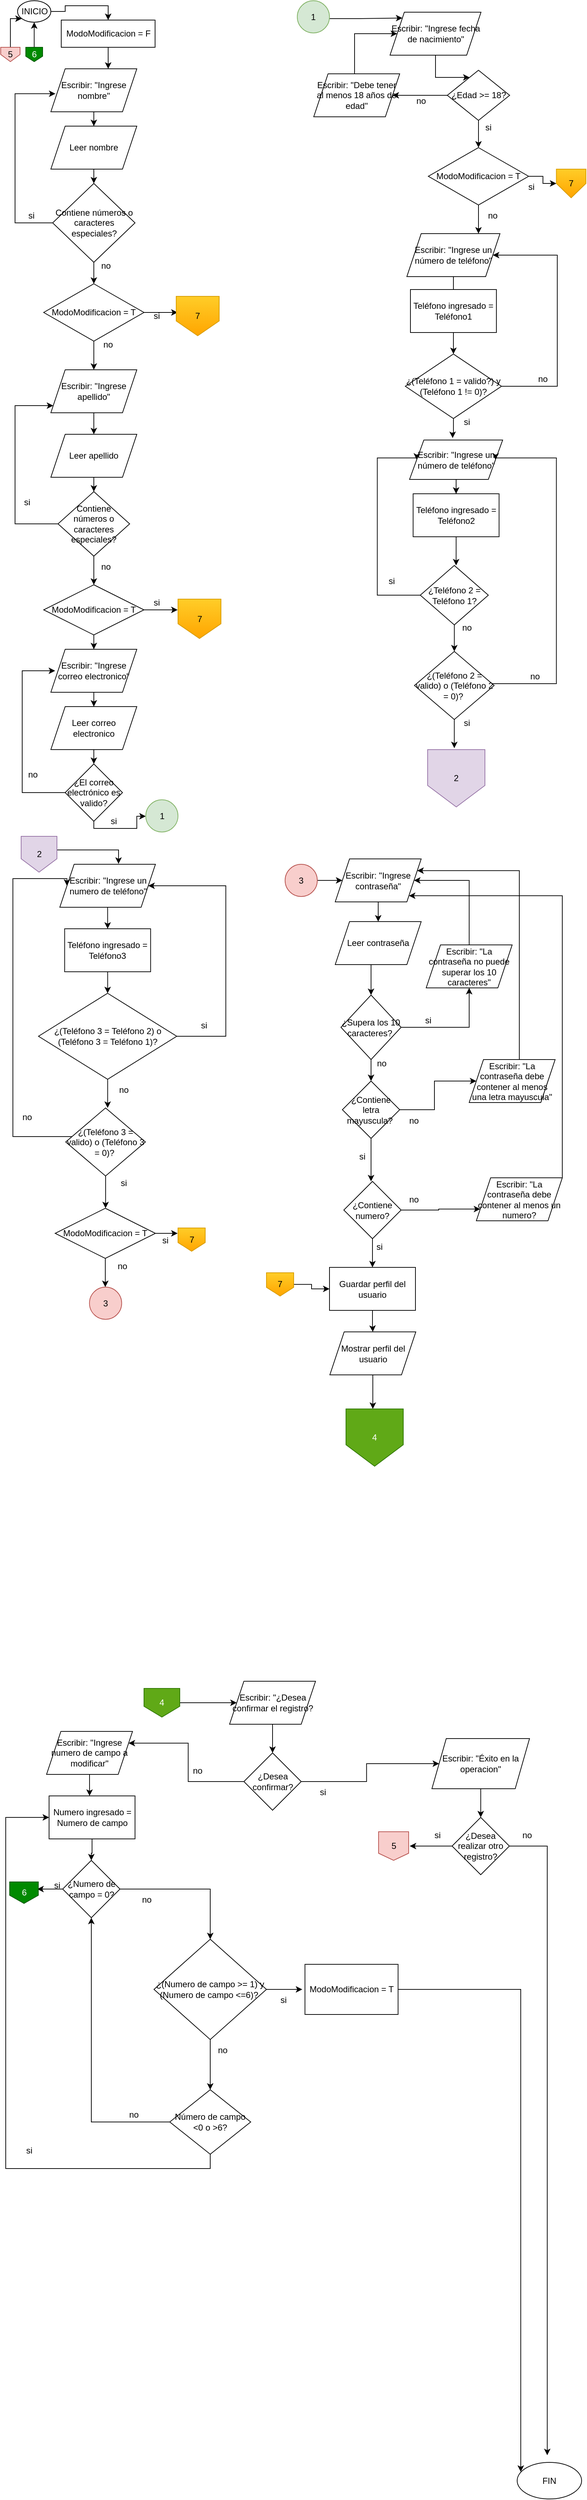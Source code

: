 <mxfile version="18.0.2" type="device"><diagram id="jim8zud4o_54AmRBRmTw" name="registro(ejercicio)"><mxGraphModel dx="2277" dy="2984" grid="1" gridSize="10" guides="1" tooltips="1" connect="1" arrows="1" fold="1" page="1" pageScale="1" pageWidth="827" pageHeight="1169" math="0" shadow="0"><root><mxCell id="0"/><mxCell id="1" parent="0"/><mxCell id="H-ffv8zYAql7GkbYTsyn-1" style="edgeStyle=orthogonalEdgeStyle;rounded=0;orthogonalLoop=1;jettySize=auto;html=1;entryX=0.5;entryY=0;entryDx=0;entryDy=0;" parent="1" source="H-ffv8zYAql7GkbYTsyn-2" target="H-ffv8zYAql7GkbYTsyn-12" edge="1"><mxGeometry relative="1" as="geometry"/></mxCell><mxCell id="H-ffv8zYAql7GkbYTsyn-2" value="INICIO" style="ellipse;whiteSpace=wrap;html=1;" parent="1" vertex="1"><mxGeometry x="-803.5" y="-2335" width="46.5" height="30" as="geometry"/></mxCell><mxCell id="H-ffv8zYAql7GkbYTsyn-3" style="edgeStyle=orthogonalEdgeStyle;rounded=0;orthogonalLoop=1;jettySize=auto;html=1;entryX=0.5;entryY=0;entryDx=0;entryDy=0;" parent="1" source="H-ffv8zYAql7GkbYTsyn-4" target="H-ffv8zYAql7GkbYTsyn-6" edge="1"><mxGeometry relative="1" as="geometry"/></mxCell><mxCell id="H-ffv8zYAql7GkbYTsyn-4" value="Escribir: &quot;Ingrese nombre&quot;" style="shape=parallelogram;perimeter=parallelogramPerimeter;whiteSpace=wrap;html=1;fixedSize=1;" parent="1" vertex="1"><mxGeometry x="-757" y="-2240" width="120" height="60" as="geometry"/></mxCell><mxCell id="H-ffv8zYAql7GkbYTsyn-5" style="edgeStyle=orthogonalEdgeStyle;rounded=0;orthogonalLoop=1;jettySize=auto;html=1;entryX=0.478;entryY=0;entryDx=0;entryDy=0;entryPerimeter=0;" parent="1" source="H-ffv8zYAql7GkbYTsyn-6" edge="1"><mxGeometry relative="1" as="geometry"><mxPoint x="-697.03" y="-2080" as="targetPoint"/></mxGeometry></mxCell><mxCell id="H-ffv8zYAql7GkbYTsyn-6" value="Leer nombre" style="shape=parallelogram;perimeter=parallelogramPerimeter;whiteSpace=wrap;html=1;fixedSize=1;" parent="1" vertex="1"><mxGeometry x="-757" y="-2160" width="120" height="60" as="geometry"/></mxCell><mxCell id="H-ffv8zYAql7GkbYTsyn-7" style="edgeStyle=orthogonalEdgeStyle;rounded=0;orthogonalLoop=1;jettySize=auto;html=1;entryX=0.053;entryY=0.58;entryDx=0;entryDy=0;entryPerimeter=0;" parent="1" target="H-ffv8zYAql7GkbYTsyn-4" edge="1"><mxGeometry relative="1" as="geometry"><Array as="points"><mxPoint x="-807" y="-2025"/><mxPoint x="-807" y="-2205"/></Array><mxPoint x="-752" y="-2025" as="sourcePoint"/></mxGeometry></mxCell><mxCell id="ZjESOhy-47zwZIs5rKkY-5" value="" style="edgeStyle=orthogonalEdgeStyle;rounded=0;orthogonalLoop=1;jettySize=auto;html=1;" parent="1" source="H-ffv8zYAql7GkbYTsyn-10" target="H-ffv8zYAql7GkbYTsyn-2" edge="1"><mxGeometry relative="1" as="geometry"/></mxCell><mxCell id="H-ffv8zYAql7GkbYTsyn-10" value="6" style="shape=offPageConnector;whiteSpace=wrap;html=1;fillColor=#008a00;fontColor=#ffffff;strokeColor=#005700;" parent="1" vertex="1"><mxGeometry x="-792" y="-2270" width="23.5" height="20" as="geometry"/></mxCell><mxCell id="H-ffv8zYAql7GkbYTsyn-11" style="edgeStyle=orthogonalEdgeStyle;rounded=0;orthogonalLoop=1;jettySize=auto;html=1;entryX=0.667;entryY=0;entryDx=0;entryDy=0;entryPerimeter=0;" parent="1" source="H-ffv8zYAql7GkbYTsyn-12" target="H-ffv8zYAql7GkbYTsyn-4" edge="1"><mxGeometry relative="1" as="geometry"/></mxCell><mxCell id="H-ffv8zYAql7GkbYTsyn-12" value="ModoModificacion = F" style="rounded=0;whiteSpace=wrap;html=1;" parent="1" vertex="1"><mxGeometry x="-742.5" y="-2308" width="131" height="38" as="geometry"/></mxCell><mxCell id="ZjESOhy-47zwZIs5rKkY-2" value="" style="edgeStyle=orthogonalEdgeStyle;rounded=0;orthogonalLoop=1;jettySize=auto;html=1;" parent="1" source="sO_HSlwjkSZsYBNGnfBN-1" target="H-ffv8zYAql7GkbYTsyn-2" edge="1"><mxGeometry relative="1" as="geometry"><Array as="points"><mxPoint x="-813" y="-2310"/></Array></mxGeometry></mxCell><mxCell id="sO_HSlwjkSZsYBNGnfBN-1" value="5" style="shape=offPageConnector;whiteSpace=wrap;html=1;fillColor=#f8cecc;strokeColor=#b85450;size=0.5;" parent="1" vertex="1"><mxGeometry x="-827" y="-2270" width="27" height="20" as="geometry"/></mxCell><mxCell id="F_jlN7IplwouVW_tk0k_-2" style="edgeStyle=orthogonalEdgeStyle;rounded=0;orthogonalLoop=1;jettySize=auto;html=1;" parent="1" source="jtsrdQwl0RMZT7m6Xnvy-1" edge="1"><mxGeometry relative="1" as="geometry"><mxPoint x="-697.0" y="-1940" as="targetPoint"/></mxGeometry></mxCell><mxCell id="jtsrdQwl0RMZT7m6Xnvy-1" value="Contiene números o caracteres especiales?" style="rhombus;whiteSpace=wrap;html=1;" parent="1" vertex="1"><mxGeometry x="-754.5" y="-2080" width="115" height="110" as="geometry"/></mxCell><mxCell id="F_jlN7IplwouVW_tk0k_-1" value="si" style="text;html=1;strokeColor=none;fillColor=none;align=center;verticalAlign=middle;whiteSpace=wrap;rounded=0;" parent="1" vertex="1"><mxGeometry x="-814.5" y="-2050" width="60" height="30" as="geometry"/></mxCell><mxCell id="F_jlN7IplwouVW_tk0k_-3" value="no" style="text;html=1;strokeColor=none;fillColor=none;align=center;verticalAlign=middle;whiteSpace=wrap;rounded=0;" parent="1" vertex="1"><mxGeometry x="-710" y="-1980" width="60" height="30" as="geometry"/></mxCell><mxCell id="1K05fQer_Ga99QydkH-2-1" style="edgeStyle=orthogonalEdgeStyle;rounded=0;orthogonalLoop=1;jettySize=auto;html=1;" parent="1" source="-dV64pZOSx_yIVxVuUs4-1" edge="1"><mxGeometry relative="1" as="geometry"><mxPoint x="-697.0" y="-1820" as="targetPoint"/></mxGeometry></mxCell><mxCell id="_sPdT30qYoyRnC3e1C0h-11" style="edgeStyle=orthogonalEdgeStyle;rounded=0;orthogonalLoop=1;jettySize=auto;html=1;" parent="1" source="-dV64pZOSx_yIVxVuUs4-1" edge="1"><mxGeometry relative="1" as="geometry"><mxPoint x="-580" y="-1900" as="targetPoint"/></mxGeometry></mxCell><mxCell id="-dV64pZOSx_yIVxVuUs4-1" value="ModoModificacion = T" style="rhombus;whiteSpace=wrap;html=1;" parent="1" vertex="1"><mxGeometry x="-767" y="-1940" width="140" height="80" as="geometry"/></mxCell><mxCell id="_sPdT30qYoyRnC3e1C0h-2" style="edgeStyle=orthogonalEdgeStyle;rounded=0;orthogonalLoop=1;jettySize=auto;html=1;entryX=0.5;entryY=0;entryDx=0;entryDy=0;" parent="1" source="_sPdT30qYoyRnC3e1C0h-3" target="_sPdT30qYoyRnC3e1C0h-7" edge="1"><mxGeometry relative="1" as="geometry"/></mxCell><mxCell id="_sPdT30qYoyRnC3e1C0h-3" value="Escribir: &quot;Ingrese apellido&quot;" style="shape=parallelogram;perimeter=parallelogramPerimeter;whiteSpace=wrap;html=1;fixedSize=1;" parent="1" vertex="1"><mxGeometry x="-757" y="-1820" width="120" height="60" as="geometry"/></mxCell><mxCell id="_sPdT30qYoyRnC3e1C0h-4" style="edgeStyle=orthogonalEdgeStyle;rounded=0;orthogonalLoop=1;jettySize=auto;html=1;" parent="1" source="_sPdT30qYoyRnC3e1C0h-5" target="_sPdT30qYoyRnC3e1C0h-3" edge="1"><mxGeometry relative="1" as="geometry"><mxPoint x="-767" y="-1769.96" as="targetPoint"/><Array as="points"><mxPoint x="-807" y="-1604.96"/><mxPoint x="-807" y="-1769.96"/></Array></mxGeometry></mxCell><mxCell id="ggbMKYOlZSoaF1JlBoVf-3" style="edgeStyle=orthogonalEdgeStyle;rounded=0;orthogonalLoop=1;jettySize=auto;html=1;" parent="1" source="_sPdT30qYoyRnC3e1C0h-5" edge="1"><mxGeometry relative="1" as="geometry"><mxPoint x="-697.0" y="-1520" as="targetPoint"/></mxGeometry></mxCell><mxCell id="_sPdT30qYoyRnC3e1C0h-5" value="Contiene números o caracteres especiales?" style="rhombus;whiteSpace=wrap;html=1;" parent="1" vertex="1"><mxGeometry x="-747" y="-1649.96" width="100" height="90" as="geometry"/></mxCell><mxCell id="_sPdT30qYoyRnC3e1C0h-6" style="edgeStyle=orthogonalEdgeStyle;rounded=0;orthogonalLoop=1;jettySize=auto;html=1;entryX=0.5;entryY=0;entryDx=0;entryDy=0;" parent="1" source="_sPdT30qYoyRnC3e1C0h-7" target="_sPdT30qYoyRnC3e1C0h-5" edge="1"><mxGeometry relative="1" as="geometry"/></mxCell><mxCell id="_sPdT30qYoyRnC3e1C0h-7" value="Leer apellido" style="shape=parallelogram;perimeter=parallelogramPerimeter;whiteSpace=wrap;html=1;fixedSize=1;" parent="1" vertex="1"><mxGeometry x="-757" y="-1729.96" width="120" height="60" as="geometry"/></mxCell><mxCell id="_sPdT30qYoyRnC3e1C0h-9" value="no" style="text;html=1;strokeColor=none;fillColor=none;align=center;verticalAlign=middle;whiteSpace=wrap;rounded=0;" parent="1" vertex="1"><mxGeometry x="-707" y="-1870" width="60" height="30" as="geometry"/></mxCell><mxCell id="_sPdT30qYoyRnC3e1C0h-12" value="si" style="text;html=1;strokeColor=none;fillColor=none;align=center;verticalAlign=middle;whiteSpace=wrap;rounded=0;" parent="1" vertex="1"><mxGeometry x="-639.5" y="-1910" width="60" height="30" as="geometry"/></mxCell><mxCell id="_sPdT30qYoyRnC3e1C0h-13" value="no" style="text;html=1;strokeColor=none;fillColor=none;align=center;verticalAlign=middle;whiteSpace=wrap;rounded=0;" parent="1" vertex="1"><mxGeometry x="-710" y="-1559.96" width="60" height="30" as="geometry"/></mxCell><mxCell id="ggbMKYOlZSoaF1JlBoVf-2" value="si" style="text;html=1;strokeColor=none;fillColor=none;align=center;verticalAlign=middle;whiteSpace=wrap;rounded=0;" parent="1" vertex="1"><mxGeometry x="-820" y="-1649.96" width="60" height="30" as="geometry"/></mxCell><mxCell id="tkBiXPDtRXtV6sNzpGot-1" style="edgeStyle=orthogonalEdgeStyle;rounded=0;orthogonalLoop=1;jettySize=auto;html=1;entryX=0.5;entryY=0;entryDx=0;entryDy=0;" parent="1" source="tkBiXPDtRXtV6sNzpGot-2" target="tkBiXPDtRXtV6sNzpGot-4" edge="1"><mxGeometry relative="1" as="geometry"/></mxCell><mxCell id="tkBiXPDtRXtV6sNzpGot-2" value="Escribir: &quot;Ingrese correo electronico&quot;" style="shape=parallelogram;perimeter=parallelogramPerimeter;whiteSpace=wrap;html=1;fixedSize=1;" parent="1" vertex="1"><mxGeometry x="-757" y="-1430" width="120" height="60" as="geometry"/></mxCell><mxCell id="tkBiXPDtRXtV6sNzpGot-3" style="edgeStyle=orthogonalEdgeStyle;rounded=0;orthogonalLoop=1;jettySize=auto;html=1;" parent="1" source="tkBiXPDtRXtV6sNzpGot-4" edge="1"><mxGeometry relative="1" as="geometry"><mxPoint x="-697" y="-1270" as="targetPoint"/></mxGeometry></mxCell><mxCell id="tkBiXPDtRXtV6sNzpGot-4" value="Leer correo electronico" style="shape=parallelogram;perimeter=parallelogramPerimeter;whiteSpace=wrap;html=1;fixedSize=1;" parent="1" vertex="1"><mxGeometry x="-757" y="-1350" width="120" height="60" as="geometry"/></mxCell><mxCell id="tkBiXPDtRXtV6sNzpGot-5" style="edgeStyle=orthogonalEdgeStyle;rounded=0;orthogonalLoop=1;jettySize=auto;html=1;" parent="1" source="tkBiXPDtRXtV6sNzpGot-6" edge="1"><mxGeometry relative="1" as="geometry"><mxPoint x="-751" y="-1400" as="targetPoint"/><Array as="points"><mxPoint x="-797" y="-1230"/><mxPoint x="-797" y="-1400"/><mxPoint x="-751" y="-1400"/></Array></mxGeometry></mxCell><mxCell id="tkBiXPDtRXtV6sNzpGot-14" style="edgeStyle=orthogonalEdgeStyle;rounded=0;orthogonalLoop=1;jettySize=auto;html=1;" parent="1" source="tkBiXPDtRXtV6sNzpGot-6" target="tkBiXPDtRXtV6sNzpGot-13" edge="1"><mxGeometry relative="1" as="geometry"><Array as="points"><mxPoint x="-697" y="-1180"/><mxPoint x="-637" y="-1180"/><mxPoint x="-637" y="-1197"/></Array></mxGeometry></mxCell><mxCell id="tkBiXPDtRXtV6sNzpGot-6" value="¿El correo electrónico es valido?" style="rhombus;whiteSpace=wrap;html=1;" parent="1" vertex="1"><mxGeometry x="-737" y="-1270" width="80" height="80" as="geometry"/></mxCell><mxCell id="tkBiXPDtRXtV6sNzpGot-9" style="edgeStyle=orthogonalEdgeStyle;rounded=0;orthogonalLoop=1;jettySize=auto;html=1;entryX=0.5;entryY=0;entryDx=0;entryDy=0;" parent="1" source="tkBiXPDtRXtV6sNzpGot-8" target="tkBiXPDtRXtV6sNzpGot-2" edge="1"><mxGeometry relative="1" as="geometry"/></mxCell><mxCell id="tkBiXPDtRXtV6sNzpGot-10" style="edgeStyle=orthogonalEdgeStyle;rounded=0;orthogonalLoop=1;jettySize=auto;html=1;" parent="1" source="tkBiXPDtRXtV6sNzpGot-8" edge="1"><mxGeometry relative="1" as="geometry"><mxPoint x="-580.0" y="-1485" as="targetPoint"/></mxGeometry></mxCell><mxCell id="tkBiXPDtRXtV6sNzpGot-8" value="ModoModificacion = T" style="rhombus;whiteSpace=wrap;html=1;" parent="1" vertex="1"><mxGeometry x="-767" y="-1520" width="140" height="70" as="geometry"/></mxCell><mxCell id="tkBiXPDtRXtV6sNzpGot-11" value="si" style="text;html=1;strokeColor=none;fillColor=none;align=center;verticalAlign=middle;whiteSpace=wrap;rounded=0;" parent="1" vertex="1"><mxGeometry x="-639.5" y="-1510" width="60" height="30" as="geometry"/></mxCell><mxCell id="tkBiXPDtRXtV6sNzpGot-12" value="no" style="text;html=1;strokeColor=none;fillColor=none;align=center;verticalAlign=middle;whiteSpace=wrap;rounded=0;" parent="1" vertex="1"><mxGeometry x="-812" y="-1270" width="60" height="30" as="geometry"/></mxCell><mxCell id="tkBiXPDtRXtV6sNzpGot-13" value="1" style="ellipse;whiteSpace=wrap;html=1;aspect=fixed;fillColor=#d5e8d4;strokeColor=#82b366;" parent="1" vertex="1"><mxGeometry x="-624.5" y="-1220" width="45" height="45" as="geometry"/></mxCell><mxCell id="tkBiXPDtRXtV6sNzpGot-15" value="si" style="text;html=1;strokeColor=none;fillColor=none;align=center;verticalAlign=middle;whiteSpace=wrap;rounded=0;" parent="1" vertex="1"><mxGeometry x="-699.5" y="-1205" width="60" height="30" as="geometry"/></mxCell><mxCell id="ks9VeMqy9Ij1cdR3BxL3-10" style="edgeStyle=orthogonalEdgeStyle;rounded=0;orthogonalLoop=1;jettySize=auto;html=1;entryX=0;entryY=0;entryDx=0;entryDy=0;exitX=1;exitY=1;exitDx=0;exitDy=0;" parent="1" source="tkBiXPDtRXtV6sNzpGot-16" target="ks9VeMqy9Ij1cdR3BxL3-2" edge="1"><mxGeometry relative="1" as="geometry"><Array as="points"><mxPoint x="-375" y="-2310"/><mxPoint x="-326" y="-2310"/></Array></mxGeometry></mxCell><mxCell id="tkBiXPDtRXtV6sNzpGot-16" value="1" style="ellipse;whiteSpace=wrap;html=1;aspect=fixed;fillColor=#d5e8d4;strokeColor=#82b366;" parent="1" vertex="1"><mxGeometry x="-413" y="-2335" width="45" height="45" as="geometry"/></mxCell><mxCell id="ks9VeMqy9Ij1cdR3BxL3-1" style="edgeStyle=orthogonalEdgeStyle;rounded=0;orthogonalLoop=1;jettySize=auto;html=1;" parent="1" source="ks9VeMqy9Ij1cdR3BxL3-2" target="ks9VeMqy9Ij1cdR3BxL3-5" edge="1"><mxGeometry relative="1" as="geometry"><Array as="points"><mxPoint x="-220" y="-2228"/></Array></mxGeometry></mxCell><mxCell id="ks9VeMqy9Ij1cdR3BxL3-2" value="Escribir: &quot;Ingrese fecha de nacimiento&quot;" style="shape=parallelogram;perimeter=parallelogramPerimeter;whiteSpace=wrap;html=1;fixedSize=1;" parent="1" vertex="1"><mxGeometry x="-283.5" y="-2319" width="127" height="60" as="geometry"/></mxCell><mxCell id="ks9VeMqy9Ij1cdR3BxL3-3" style="edgeStyle=orthogonalEdgeStyle;rounded=0;orthogonalLoop=1;jettySize=auto;html=1;" parent="1" source="ks9VeMqy9Ij1cdR3BxL3-5" target="ks9VeMqy9Ij1cdR3BxL3-7" edge="1"><mxGeometry relative="1" as="geometry"/></mxCell><mxCell id="ks9VeMqy9Ij1cdR3BxL3-12" style="edgeStyle=orthogonalEdgeStyle;rounded=0;orthogonalLoop=1;jettySize=auto;html=1;entryX=0.5;entryY=0;entryDx=0;entryDy=0;" parent="1" source="ks9VeMqy9Ij1cdR3BxL3-5" target="ks9VeMqy9Ij1cdR3BxL3-11" edge="1"><mxGeometry relative="1" as="geometry"/></mxCell><mxCell id="ks9VeMqy9Ij1cdR3BxL3-5" value="¿Edad &amp;gt;= 18?" style="rhombus;whiteSpace=wrap;html=1;" parent="1" vertex="1"><mxGeometry x="-203.5" y="-2238" width="87" height="70" as="geometry"/></mxCell><mxCell id="ks9VeMqy9Ij1cdR3BxL3-6" style="edgeStyle=orthogonalEdgeStyle;rounded=0;orthogonalLoop=1;jettySize=auto;html=1;entryX=0;entryY=0.5;entryDx=0;entryDy=0;" parent="1" source="ks9VeMqy9Ij1cdR3BxL3-7" target="ks9VeMqy9Ij1cdR3BxL3-2" edge="1"><mxGeometry relative="1" as="geometry"><Array as="points"><mxPoint x="-333" y="-2238"/><mxPoint x="-333" y="-2278"/></Array></mxGeometry></mxCell><mxCell id="ks9VeMqy9Ij1cdR3BxL3-7" value="Escribir: &quot;Debe tener al menos 18 años de edad&quot;" style="shape=parallelogram;perimeter=parallelogramPerimeter;whiteSpace=wrap;html=1;fixedSize=1;" parent="1" vertex="1"><mxGeometry x="-390" y="-2233" width="120" height="60" as="geometry"/></mxCell><mxCell id="ks9VeMqy9Ij1cdR3BxL3-8" value="no" style="text;html=1;strokeColor=none;fillColor=none;align=center;verticalAlign=middle;whiteSpace=wrap;rounded=0;" parent="1" vertex="1"><mxGeometry x="-270" y="-2210" width="60" height="30" as="geometry"/></mxCell><mxCell id="ks9VeMqy9Ij1cdR3BxL3-9" value="si" style="text;html=1;strokeColor=none;fillColor=none;align=center;verticalAlign=middle;whiteSpace=wrap;rounded=0;" parent="1" vertex="1"><mxGeometry x="-176.5" y="-2173" width="60" height="30" as="geometry"/></mxCell><mxCell id="ks9VeMqy9Ij1cdR3BxL3-16" style="edgeStyle=orthogonalEdgeStyle;rounded=0;orthogonalLoop=1;jettySize=auto;html=1;" parent="1" source="ks9VeMqy9Ij1cdR3BxL3-11" edge="1"><mxGeometry relative="1" as="geometry"><mxPoint x="-160" y="-2010" as="targetPoint"/></mxGeometry></mxCell><mxCell id="kFphLc3aDq9ZzzbOywey-12" value="" style="edgeStyle=orthogonalEdgeStyle;rounded=0;orthogonalLoop=1;jettySize=auto;html=1;" parent="1" source="ks9VeMqy9Ij1cdR3BxL3-11" target="kFphLc3aDq9ZzzbOywey-11" edge="1"><mxGeometry relative="1" as="geometry"/></mxCell><mxCell id="ks9VeMqy9Ij1cdR3BxL3-11" value="ModoModificacion = T" style="rhombus;whiteSpace=wrap;html=1;" parent="1" vertex="1"><mxGeometry x="-230" y="-2130" width="140" height="80" as="geometry"/></mxCell><mxCell id="ks9VeMqy9Ij1cdR3BxL3-14" value="si" style="text;html=1;strokeColor=none;fillColor=none;align=center;verticalAlign=middle;whiteSpace=wrap;rounded=0;" parent="1" vertex="1"><mxGeometry x="-116.5" y="-2090" width="60" height="30" as="geometry"/></mxCell><mxCell id="ks9VeMqy9Ij1cdR3BxL3-15" value="no" style="text;html=1;strokeColor=none;fillColor=none;align=center;verticalAlign=middle;whiteSpace=wrap;rounded=0;" parent="1" vertex="1"><mxGeometry x="-170" y="-2050" width="60" height="30" as="geometry"/></mxCell><mxCell id="RTWsIMzZfENeRgWiD0Hl-1" style="edgeStyle=orthogonalEdgeStyle;rounded=0;orthogonalLoop=1;jettySize=auto;html=1;" parent="1" source="RTWsIMzZfENeRgWiD0Hl-2" edge="1"><mxGeometry relative="1" as="geometry"><mxPoint x="-195" y="-1932" as="targetPoint"/></mxGeometry></mxCell><mxCell id="RTWsIMzZfENeRgWiD0Hl-2" value="Escribir: &quot;Ingrese un número de teléfono&quot;" style="shape=parallelogram;perimeter=parallelogramPerimeter;whiteSpace=wrap;html=1;fixedSize=1;" parent="1" vertex="1"><mxGeometry x="-260" y="-2010" width="130" height="60" as="geometry"/></mxCell><mxCell id="RTWsIMzZfENeRgWiD0Hl-3" style="edgeStyle=orthogonalEdgeStyle;rounded=0;orthogonalLoop=1;jettySize=auto;html=1;" parent="1" source="RTWsIMzZfENeRgWiD0Hl-4" target="RTWsIMzZfENeRgWiD0Hl-7" edge="1"><mxGeometry relative="1" as="geometry"/></mxCell><mxCell id="RTWsIMzZfENeRgWiD0Hl-4" value="Teléfono ingresado = Teléfono1" style="rounded=0;whiteSpace=wrap;html=1;" parent="1" vertex="1"><mxGeometry x="-255" y="-1932" width="120" height="60" as="geometry"/></mxCell><mxCell id="RTWsIMzZfENeRgWiD0Hl-5" style="edgeStyle=orthogonalEdgeStyle;rounded=0;orthogonalLoop=1;jettySize=auto;html=1;entryX=0.463;entryY=-0.049;entryDx=0;entryDy=0;entryPerimeter=0;" parent="1" source="RTWsIMzZfENeRgWiD0Hl-7" target="RTWsIMzZfENeRgWiD0Hl-9" edge="1"><mxGeometry relative="1" as="geometry"/></mxCell><mxCell id="RTWsIMzZfENeRgWiD0Hl-6" style="edgeStyle=orthogonalEdgeStyle;rounded=0;orthogonalLoop=1;jettySize=auto;html=1;entryX=1;entryY=0.5;entryDx=0;entryDy=0;" parent="1" source="RTWsIMzZfENeRgWiD0Hl-7" target="RTWsIMzZfENeRgWiD0Hl-2" edge="1"><mxGeometry relative="1" as="geometry"><Array as="points"><mxPoint x="-50" y="-1797"/><mxPoint x="-50" y="-1980"/></Array></mxGeometry></mxCell><mxCell id="RTWsIMzZfENeRgWiD0Hl-7" value="¿(Teléfono 1 = valido?) y (Teléfono 1 != 0)?" style="rhombus;whiteSpace=wrap;html=1;" parent="1" vertex="1"><mxGeometry x="-262.12" y="-1842" width="134.25" height="90" as="geometry"/></mxCell><mxCell id="RTWsIMzZfENeRgWiD0Hl-8" style="edgeStyle=orthogonalEdgeStyle;rounded=0;orthogonalLoop=1;jettySize=auto;html=1;entryX=0.5;entryY=0;entryDx=0;entryDy=0;" parent="1" source="RTWsIMzZfENeRgWiD0Hl-9" target="RTWsIMzZfENeRgWiD0Hl-11" edge="1"><mxGeometry relative="1" as="geometry"/></mxCell><mxCell id="RTWsIMzZfENeRgWiD0Hl-9" value="Escribir: &quot;Ingrese un número de teléfono&quot;" style="shape=parallelogram;perimeter=parallelogramPerimeter;whiteSpace=wrap;html=1;fixedSize=1;" parent="1" vertex="1"><mxGeometry x="-256.25" y="-1722" width="130" height="55" as="geometry"/></mxCell><mxCell id="RTWsIMzZfENeRgWiD0Hl-10" style="edgeStyle=orthogonalEdgeStyle;rounded=0;orthogonalLoop=1;jettySize=auto;html=1;" parent="1" source="RTWsIMzZfENeRgWiD0Hl-11" edge="1"><mxGeometry relative="1" as="geometry"><mxPoint x="-191.25" y="-1547" as="targetPoint"/></mxGeometry></mxCell><mxCell id="RTWsIMzZfENeRgWiD0Hl-11" value="Teléfono ingresado = Teléfono2" style="rounded=0;whiteSpace=wrap;html=1;" parent="1" vertex="1"><mxGeometry x="-251.25" y="-1647" width="120" height="60" as="geometry"/></mxCell><mxCell id="RTWsIMzZfENeRgWiD0Hl-12" style="edgeStyle=orthogonalEdgeStyle;rounded=0;orthogonalLoop=1;jettySize=auto;html=1;entryX=0;entryY=0.5;entryDx=0;entryDy=0;" parent="1" source="RTWsIMzZfENeRgWiD0Hl-14" target="RTWsIMzZfENeRgWiD0Hl-9" edge="1"><mxGeometry relative="1" as="geometry"><Array as="points"><mxPoint x="-301.25" y="-1505"/><mxPoint x="-301.25" y="-1697"/></Array></mxGeometry></mxCell><mxCell id="RTWsIMzZfENeRgWiD0Hl-13" style="edgeStyle=orthogonalEdgeStyle;rounded=0;orthogonalLoop=1;jettySize=auto;html=1;" parent="1" source="RTWsIMzZfENeRgWiD0Hl-14" edge="1"><mxGeometry relative="1" as="geometry"><mxPoint x="-193.75" y="-1427" as="targetPoint"/></mxGeometry></mxCell><mxCell id="RTWsIMzZfENeRgWiD0Hl-14" value="¿Teléfono 2 = Teléfono 1?" style="rhombus;whiteSpace=wrap;html=1;" parent="1" vertex="1"><mxGeometry x="-241.25" y="-1547" width="95" height="83" as="geometry"/></mxCell><mxCell id="RTWsIMzZfENeRgWiD0Hl-15" style="edgeStyle=orthogonalEdgeStyle;rounded=0;orthogonalLoop=1;jettySize=auto;html=1;entryX=1;entryY=0.5;entryDx=0;entryDy=0;" parent="1" source="RTWsIMzZfENeRgWiD0Hl-17" target="RTWsIMzZfENeRgWiD0Hl-9" edge="1"><mxGeometry relative="1" as="geometry"><Array as="points"><mxPoint x="-51.25" y="-1382"/><mxPoint x="-51.25" y="-1697"/></Array></mxGeometry></mxCell><mxCell id="RTWsIMzZfENeRgWiD0Hl-16" style="edgeStyle=orthogonalEdgeStyle;rounded=0;orthogonalLoop=1;jettySize=auto;html=1;" parent="1" source="RTWsIMzZfENeRgWiD0Hl-17" edge="1"><mxGeometry relative="1" as="geometry"><mxPoint x="-193.75" y="-1292" as="targetPoint"/></mxGeometry></mxCell><mxCell id="RTWsIMzZfENeRgWiD0Hl-17" value="¿(Teléfono 2 = valido) o (Teléfono 2 = 0)?&amp;nbsp;" style="rhombus;whiteSpace=wrap;html=1;" parent="1" vertex="1"><mxGeometry x="-249.37" y="-1427" width="111.25" height="95" as="geometry"/></mxCell><mxCell id="RTWsIMzZfENeRgWiD0Hl-18" value="no" style="text;html=1;strokeColor=none;fillColor=none;align=center;verticalAlign=middle;whiteSpace=wrap;rounded=0;" parent="1" vertex="1"><mxGeometry x="-111.25" y="-1407" width="60" height="30" as="geometry"/></mxCell><mxCell id="RTWsIMzZfENeRgWiD0Hl-19" value="no" style="text;html=1;strokeColor=none;fillColor=none;align=center;verticalAlign=middle;whiteSpace=wrap;rounded=0;" parent="1" vertex="1"><mxGeometry x="-206.25" y="-1475" width="60" height="30" as="geometry"/></mxCell><mxCell id="RTWsIMzZfENeRgWiD0Hl-20" style="edgeStyle=orthogonalEdgeStyle;rounded=0;orthogonalLoop=1;jettySize=auto;html=1;" parent="1" source="RTWsIMzZfENeRgWiD0Hl-21" edge="1"><mxGeometry relative="1" as="geometry"><mxPoint x="-677.75" y="-1040" as="targetPoint"/></mxGeometry></mxCell><mxCell id="RTWsIMzZfENeRgWiD0Hl-21" value="Escribir: &quot;Ingrese un numero de teléfono&quot;" style="shape=parallelogram;perimeter=parallelogramPerimeter;whiteSpace=wrap;html=1;fixedSize=1;" parent="1" vertex="1"><mxGeometry x="-744.5" y="-1130" width="133.5" height="60" as="geometry"/></mxCell><mxCell id="RTWsIMzZfENeRgWiD0Hl-22" style="edgeStyle=orthogonalEdgeStyle;rounded=0;orthogonalLoop=1;jettySize=auto;html=1;" parent="1" source="RTWsIMzZfENeRgWiD0Hl-23" edge="1"><mxGeometry relative="1" as="geometry"><mxPoint x="-677.75" y="-950" as="targetPoint"/></mxGeometry></mxCell><mxCell id="RTWsIMzZfENeRgWiD0Hl-23" value="Teléfono ingresado = Teléfono3" style="rounded=0;whiteSpace=wrap;html=1;" parent="1" vertex="1"><mxGeometry x="-737.75" y="-1040" width="120" height="60" as="geometry"/></mxCell><mxCell id="RTWsIMzZfENeRgWiD0Hl-24" style="edgeStyle=orthogonalEdgeStyle;rounded=0;orthogonalLoop=1;jettySize=auto;html=1;" parent="1" source="RTWsIMzZfENeRgWiD0Hl-26" target="RTWsIMzZfENeRgWiD0Hl-21" edge="1"><mxGeometry relative="1" as="geometry"><Array as="points"><mxPoint x="-512.75" y="-890"/><mxPoint x="-512.75" y="-1100"/></Array></mxGeometry></mxCell><mxCell id="RTWsIMzZfENeRgWiD0Hl-25" style="edgeStyle=orthogonalEdgeStyle;rounded=0;orthogonalLoop=1;jettySize=auto;html=1;" parent="1" source="RTWsIMzZfENeRgWiD0Hl-26" edge="1"><mxGeometry relative="1" as="geometry"><mxPoint x="-677.75" y="-790" as="targetPoint"/></mxGeometry></mxCell><mxCell id="RTWsIMzZfENeRgWiD0Hl-26" value="¿(Teléfono 3 = Teléfono 2) o (Teléfono 3 = Teléfono 1)?" style="rhombus;whiteSpace=wrap;html=1;" parent="1" vertex="1"><mxGeometry x="-774.25" y="-950" width="193" height="120" as="geometry"/></mxCell><mxCell id="RTWsIMzZfENeRgWiD0Hl-27" value="si" style="text;html=1;strokeColor=none;fillColor=none;align=center;verticalAlign=middle;whiteSpace=wrap;rounded=0;" parent="1" vertex="1"><mxGeometry x="-572.75" y="-920" width="60" height="30" as="geometry"/></mxCell><mxCell id="RTWsIMzZfENeRgWiD0Hl-28" value="no" style="text;html=1;strokeColor=none;fillColor=none;align=center;verticalAlign=middle;whiteSpace=wrap;rounded=0;" parent="1" vertex="1"><mxGeometry x="-685" y="-830" width="60" height="30" as="geometry"/></mxCell><mxCell id="RTWsIMzZfENeRgWiD0Hl-29" value="no" style="text;html=1;strokeColor=none;fillColor=none;align=center;verticalAlign=middle;whiteSpace=wrap;rounded=0;" parent="1" vertex="1"><mxGeometry x="-100" y="-1822" width="60" height="30" as="geometry"/></mxCell><mxCell id="RTWsIMzZfENeRgWiD0Hl-30" value="si" style="text;html=1;strokeColor=none;fillColor=none;align=center;verticalAlign=middle;whiteSpace=wrap;rounded=0;" parent="1" vertex="1"><mxGeometry x="-206.25" y="-1762" width="60" height="30" as="geometry"/></mxCell><mxCell id="RTWsIMzZfENeRgWiD0Hl-31" value="si" style="text;html=1;strokeColor=none;fillColor=none;align=center;verticalAlign=middle;whiteSpace=wrap;rounded=0;" parent="1" vertex="1"><mxGeometry x="-206.25" y="-1342" width="60" height="30" as="geometry"/></mxCell><mxCell id="RTWsIMzZfENeRgWiD0Hl-32" style="edgeStyle=orthogonalEdgeStyle;rounded=0;orthogonalLoop=1;jettySize=auto;html=1;entryX=0;entryY=0.5;entryDx=0;entryDy=0;" parent="1" target="RTWsIMzZfENeRgWiD0Hl-21" edge="1"><mxGeometry relative="1" as="geometry"><mxPoint x="-725.87" y="-750.0" as="sourcePoint"/><Array as="points"><mxPoint x="-810" y="-750"/><mxPoint x="-810" y="-1110"/><mxPoint x="-735" y="-1110"/></Array></mxGeometry></mxCell><mxCell id="RTWsIMzZfENeRgWiD0Hl-34" value="no" style="text;html=1;strokeColor=none;fillColor=none;align=center;verticalAlign=middle;whiteSpace=wrap;rounded=0;" parent="1" vertex="1"><mxGeometry x="-820" y="-792.5" width="60" height="30" as="geometry"/></mxCell><mxCell id="RTWsIMzZfENeRgWiD0Hl-36" value="si" style="text;html=1;strokeColor=none;fillColor=none;align=center;verticalAlign=middle;whiteSpace=wrap;rounded=0;" parent="1" vertex="1"><mxGeometry x="-685" y="-700" width="60" height="30" as="geometry"/></mxCell><mxCell id="tpkrYZFvp2V4EoGMX8mQ-1" style="edgeStyle=orthogonalEdgeStyle;rounded=0;orthogonalLoop=1;jettySize=auto;html=1;" parent="1" source="RTWsIMzZfENeRgWiD0Hl-37" edge="1"><mxGeometry relative="1" as="geometry"><mxPoint x="-680.625" y="-650" as="targetPoint"/></mxGeometry></mxCell><mxCell id="RTWsIMzZfENeRgWiD0Hl-37" value="¿(Teléfono 3 = valido) o (Teléfono 3 = 0)?&amp;nbsp;" style="rhombus;whiteSpace=wrap;html=1;" parent="1" vertex="1"><mxGeometry x="-736.25" y="-790" width="111.25" height="95" as="geometry"/></mxCell><mxCell id="RTWsIMzZfENeRgWiD0Hl-38" value="2" style="shape=offPageConnector;whiteSpace=wrap;html=1;fillColor=#e1d5e7;strokeColor=#9673a6;" parent="1" vertex="1"><mxGeometry x="-231" y="-1290" width="80" height="80" as="geometry"/></mxCell><mxCell id="RTWsIMzZfENeRgWiD0Hl-40" style="edgeStyle=orthogonalEdgeStyle;rounded=0;orthogonalLoop=1;jettySize=auto;html=1;entryX=0.614;entryY=-0.01;entryDx=0;entryDy=0;entryPerimeter=0;" parent="1" source="RTWsIMzZfENeRgWiD0Hl-39" target="RTWsIMzZfENeRgWiD0Hl-21" edge="1"><mxGeometry relative="1" as="geometry"><Array as="points"><mxPoint x="-663" y="-1150"/></Array></mxGeometry></mxCell><mxCell id="RTWsIMzZfENeRgWiD0Hl-39" value="2" style="shape=offPageConnector;whiteSpace=wrap;html=1;fillColor=#e1d5e7;strokeColor=#9673a6;" parent="1" vertex="1"><mxGeometry x="-798.5" y="-1169" width="50" height="50" as="geometry"/></mxCell><mxCell id="tpkrYZFvp2V4EoGMX8mQ-4" style="edgeStyle=orthogonalEdgeStyle;rounded=0;orthogonalLoop=1;jettySize=auto;html=1;" parent="1" source="tpkrYZFvp2V4EoGMX8mQ-3" edge="1"><mxGeometry relative="1" as="geometry"><mxPoint x="-580" y="-615" as="targetPoint"/></mxGeometry></mxCell><mxCell id="tpkrYZFvp2V4EoGMX8mQ-6" style="edgeStyle=orthogonalEdgeStyle;rounded=0;orthogonalLoop=1;jettySize=auto;html=1;" parent="1" source="tpkrYZFvp2V4EoGMX8mQ-3" edge="1"><mxGeometry relative="1" as="geometry"><mxPoint x="-681" y="-540" as="targetPoint"/></mxGeometry></mxCell><mxCell id="tpkrYZFvp2V4EoGMX8mQ-3" value="ModoModificacion = T" style="rhombus;whiteSpace=wrap;html=1;" parent="1" vertex="1"><mxGeometry x="-751" y="-650" width="140" height="70" as="geometry"/></mxCell><mxCell id="tpkrYZFvp2V4EoGMX8mQ-5" value="si" style="text;html=1;strokeColor=none;fillColor=none;align=center;verticalAlign=middle;whiteSpace=wrap;rounded=0;" parent="1" vertex="1"><mxGeometry x="-627" y="-620" width="60" height="30" as="geometry"/></mxCell><mxCell id="tpkrYZFvp2V4EoGMX8mQ-7" value="no" style="text;html=1;strokeColor=none;fillColor=none;align=center;verticalAlign=middle;whiteSpace=wrap;rounded=0;" parent="1" vertex="1"><mxGeometry x="-687" y="-584" width="60" height="30" as="geometry"/></mxCell><mxCell id="fjV1XurYsxpyz0K2S2Rl-2" value="" style="edgeStyle=orthogonalEdgeStyle;rounded=0;orthogonalLoop=1;jettySize=auto;html=1;" parent="1" source="a693cWsVN3yeQLP4kFq2-2" target="fjV1XurYsxpyz0K2S2Rl-1" edge="1"><mxGeometry relative="1" as="geometry"/></mxCell><mxCell id="a693cWsVN3yeQLP4kFq2-2" value="Escribir: &quot;Ingrese contraseña&quot;" style="shape=parallelogram;perimeter=parallelogramPerimeter;whiteSpace=wrap;html=1;fixedSize=1;" parent="1" vertex="1"><mxGeometry x="-360" y="-1137.5" width="120" height="60" as="geometry"/></mxCell><mxCell id="a693cWsVN3yeQLP4kFq2-3" style="edgeStyle=orthogonalEdgeStyle;rounded=0;orthogonalLoop=1;jettySize=auto;html=1;" parent="1" edge="1"><mxGeometry relative="1" as="geometry"><mxPoint x="-310" y="-947.5" as="targetPoint"/><mxPoint x="-310" y="-997.5" as="sourcePoint"/></mxGeometry></mxCell><mxCell id="a693cWsVN3yeQLP4kFq2-4" style="edgeStyle=orthogonalEdgeStyle;rounded=0;orthogonalLoop=1;jettySize=auto;html=1;entryX=0.5;entryY=1;entryDx=0;entryDy=0;" parent="1" source="a693cWsVN3yeQLP4kFq2-6" target="a693cWsVN3yeQLP4kFq2-8" edge="1"><mxGeometry relative="1" as="geometry"/></mxCell><mxCell id="a693cWsVN3yeQLP4kFq2-5" style="edgeStyle=orthogonalEdgeStyle;rounded=0;orthogonalLoop=1;jettySize=auto;html=1;" parent="1" source="a693cWsVN3yeQLP4kFq2-6" edge="1"><mxGeometry relative="1" as="geometry"><mxPoint x="-310" y="-827.5" as="targetPoint"/></mxGeometry></mxCell><mxCell id="a693cWsVN3yeQLP4kFq2-6" value="¿Supera los 10 caracteres?&amp;nbsp;" style="rhombus;whiteSpace=wrap;html=1;" parent="1" vertex="1"><mxGeometry x="-352" y="-947.5" width="84" height="90" as="geometry"/></mxCell><mxCell id="a693cWsVN3yeQLP4kFq2-7" style="edgeStyle=orthogonalEdgeStyle;rounded=0;orthogonalLoop=1;jettySize=auto;html=1;entryX=1;entryY=0.5;entryDx=0;entryDy=0;" parent="1" source="a693cWsVN3yeQLP4kFq2-8" target="a693cWsVN3yeQLP4kFq2-2" edge="1"><mxGeometry relative="1" as="geometry"><Array as="points"><mxPoint x="-173" y="-1107.5"/></Array></mxGeometry></mxCell><mxCell id="a693cWsVN3yeQLP4kFq2-8" value="Escribir: &quot;La contraseña no puede superar los 10 caracteres&quot;" style="shape=parallelogram;perimeter=parallelogramPerimeter;whiteSpace=wrap;html=1;fixedSize=1;" parent="1" vertex="1"><mxGeometry x="-233" y="-1017.5" width="120" height="60" as="geometry"/></mxCell><mxCell id="a693cWsVN3yeQLP4kFq2-9" value="si" style="text;html=1;strokeColor=none;fillColor=none;align=center;verticalAlign=middle;whiteSpace=wrap;rounded=0;" parent="1" vertex="1"><mxGeometry x="-260" y="-927.5" width="60" height="30" as="geometry"/></mxCell><mxCell id="a693cWsVN3yeQLP4kFq2-10" value="no" style="text;html=1;strokeColor=none;fillColor=none;align=center;verticalAlign=middle;whiteSpace=wrap;rounded=0;" parent="1" vertex="1"><mxGeometry x="-325" y="-867.5" width="60" height="30" as="geometry"/></mxCell><mxCell id="a693cWsVN3yeQLP4kFq2-11" style="edgeStyle=orthogonalEdgeStyle;rounded=0;orthogonalLoop=1;jettySize=auto;html=1;" parent="1" source="a693cWsVN3yeQLP4kFq2-13" target="a693cWsVN3yeQLP4kFq2-15" edge="1"><mxGeometry relative="1" as="geometry"/></mxCell><mxCell id="a693cWsVN3yeQLP4kFq2-12" style="edgeStyle=orthogonalEdgeStyle;rounded=0;orthogonalLoop=1;jettySize=auto;html=1;" parent="1" source="a693cWsVN3yeQLP4kFq2-13" edge="1"><mxGeometry relative="1" as="geometry"><mxPoint x="-310" y="-687.5" as="targetPoint"/></mxGeometry></mxCell><mxCell id="a693cWsVN3yeQLP4kFq2-13" value="¿Contiene letra mayuscula?&amp;nbsp;" style="rhombus;whiteSpace=wrap;html=1;" parent="1" vertex="1"><mxGeometry x="-350" y="-827.5" width="80" height="80" as="geometry"/></mxCell><mxCell id="a693cWsVN3yeQLP4kFq2-14" style="edgeStyle=orthogonalEdgeStyle;rounded=0;orthogonalLoop=1;jettySize=auto;html=1;entryX=1;entryY=0.25;entryDx=0;entryDy=0;" parent="1" source="a693cWsVN3yeQLP4kFq2-15" target="a693cWsVN3yeQLP4kFq2-2" edge="1"><mxGeometry relative="1" as="geometry"><Array as="points"><mxPoint x="-103" y="-1121.5"/></Array></mxGeometry></mxCell><mxCell id="a693cWsVN3yeQLP4kFq2-15" value="Escribir: &quot;La contraseña debe contener al menos una letra mayuscula&quot;" style="shape=parallelogram;perimeter=parallelogramPerimeter;whiteSpace=wrap;html=1;fixedSize=1;" parent="1" vertex="1"><mxGeometry x="-173" y="-857.5" width="120" height="60" as="geometry"/></mxCell><mxCell id="a693cWsVN3yeQLP4kFq2-16" value="no" style="text;html=1;strokeColor=none;fillColor=none;align=center;verticalAlign=middle;whiteSpace=wrap;rounded=0;" parent="1" vertex="1"><mxGeometry x="-280" y="-787.5" width="60" height="30" as="geometry"/></mxCell><mxCell id="a693cWsVN3yeQLP4kFq2-17" style="edgeStyle=orthogonalEdgeStyle;rounded=0;orthogonalLoop=1;jettySize=auto;html=1;entryX=0;entryY=0.75;entryDx=0;entryDy=0;" parent="1" source="a693cWsVN3yeQLP4kFq2-19" target="a693cWsVN3yeQLP4kFq2-22" edge="1"><mxGeometry relative="1" as="geometry"/></mxCell><mxCell id="a693cWsVN3yeQLP4kFq2-18" value="" style="edgeStyle=orthogonalEdgeStyle;rounded=0;orthogonalLoop=1;jettySize=auto;html=1;" parent="1" source="a693cWsVN3yeQLP4kFq2-19" target="a693cWsVN3yeQLP4kFq2-26" edge="1"><mxGeometry relative="1" as="geometry"/></mxCell><mxCell id="a693cWsVN3yeQLP4kFq2-19" value="¿Contiene numero?" style="rhombus;whiteSpace=wrap;html=1;" parent="1" vertex="1"><mxGeometry x="-348" y="-687.5" width="80" height="80" as="geometry"/></mxCell><mxCell id="a693cWsVN3yeQLP4kFq2-20" value="si" style="text;html=1;strokeColor=none;fillColor=none;align=center;verticalAlign=middle;whiteSpace=wrap;rounded=0;" parent="1" vertex="1"><mxGeometry x="-352" y="-737.5" width="60" height="30" as="geometry"/></mxCell><mxCell id="a693cWsVN3yeQLP4kFq2-21" style="edgeStyle=orthogonalEdgeStyle;rounded=0;orthogonalLoop=1;jettySize=auto;html=1;entryX=1;entryY=1;entryDx=0;entryDy=0;" parent="1" source="a693cWsVN3yeQLP4kFq2-22" target="a693cWsVN3yeQLP4kFq2-2" edge="1"><mxGeometry relative="1" as="geometry"><Array as="points"><mxPoint x="-43" y="-1086.5"/></Array></mxGeometry></mxCell><mxCell id="a693cWsVN3yeQLP4kFq2-22" value="Escribir: &quot;La contraseña debe contener al menos un numero?" style="shape=parallelogram;perimeter=parallelogramPerimeter;whiteSpace=wrap;html=1;fixedSize=1;" parent="1" vertex="1"><mxGeometry x="-163" y="-692.5" width="120" height="60" as="geometry"/></mxCell><mxCell id="a693cWsVN3yeQLP4kFq2-23" value="no" style="text;html=1;strokeColor=none;fillColor=none;align=center;verticalAlign=middle;whiteSpace=wrap;rounded=0;" parent="1" vertex="1"><mxGeometry x="-280" y="-677.5" width="60" height="30" as="geometry"/></mxCell><mxCell id="a693cWsVN3yeQLP4kFq2-24" value="si" style="text;html=1;strokeColor=none;fillColor=none;align=center;verticalAlign=middle;whiteSpace=wrap;rounded=0;" parent="1" vertex="1"><mxGeometry x="-328" y="-611.5" width="60" height="30" as="geometry"/></mxCell><mxCell id="a693cWsVN3yeQLP4kFq2-25" value="" style="edgeStyle=orthogonalEdgeStyle;rounded=0;orthogonalLoop=1;jettySize=auto;html=1;" parent="1" source="a693cWsVN3yeQLP4kFq2-26" target="a693cWsVN3yeQLP4kFq2-27" edge="1"><mxGeometry relative="1" as="geometry"/></mxCell><mxCell id="a693cWsVN3yeQLP4kFq2-26" value="Guardar perfil del usuario" style="rounded=0;whiteSpace=wrap;html=1;" parent="1" vertex="1"><mxGeometry x="-368" y="-567.5" width="120" height="60" as="geometry"/></mxCell><mxCell id="ugmoCt9klwLWhTmxWeHf-1" style="edgeStyle=orthogonalEdgeStyle;rounded=0;orthogonalLoop=1;jettySize=auto;html=1;" parent="1" source="a693cWsVN3yeQLP4kFq2-27" edge="1"><mxGeometry relative="1" as="geometry"><mxPoint x="-307.5" y="-370" as="targetPoint"/></mxGeometry></mxCell><mxCell id="a693cWsVN3yeQLP4kFq2-27" value="Mostrar perfil del usuario" style="shape=parallelogram;perimeter=parallelogramPerimeter;whiteSpace=wrap;html=1;fixedSize=1;" parent="1" vertex="1"><mxGeometry x="-367.5" y="-477.5" width="120" height="60" as="geometry"/></mxCell><mxCell id="fjV1XurYsxpyz0K2S2Rl-1" value="Leer contraseña" style="shape=parallelogram;perimeter=parallelogramPerimeter;whiteSpace=wrap;html=1;fixedSize=1;" parent="1" vertex="1"><mxGeometry x="-360" y="-1050" width="120" height="60" as="geometry"/></mxCell><mxCell id="fjV1XurYsxpyz0K2S2Rl-3" value="3" style="ellipse;whiteSpace=wrap;html=1;aspect=fixed;fillColor=#f8cecc;strokeColor=#b85450;" parent="1" vertex="1"><mxGeometry x="-703.12" y="-540" width="45" height="45" as="geometry"/></mxCell><mxCell id="fjV1XurYsxpyz0K2S2Rl-5" value="" style="edgeStyle=orthogonalEdgeStyle;rounded=0;orthogonalLoop=1;jettySize=auto;html=1;" parent="1" source="fjV1XurYsxpyz0K2S2Rl-4" target="a693cWsVN3yeQLP4kFq2-2" edge="1"><mxGeometry relative="1" as="geometry"/></mxCell><mxCell id="fjV1XurYsxpyz0K2S2Rl-4" value="3" style="ellipse;whiteSpace=wrap;html=1;aspect=fixed;fillColor=#f8cecc;strokeColor=#b85450;" parent="1" vertex="1"><mxGeometry x="-430" y="-1130" width="45" height="45" as="geometry"/></mxCell><mxCell id="ugmoCt9klwLWhTmxWeHf-2" value="4" style="shape=offPageConnector;whiteSpace=wrap;html=1;fillColor=#60a917;strokeColor=#2D7600;fontColor=#ffffff;" parent="1" vertex="1"><mxGeometry x="-345" y="-370" width="80" height="80" as="geometry"/></mxCell><mxCell id="6DEBglJJSMlZ8hU2qMN7-34" value="" style="edgeStyle=orthogonalEdgeStyle;rounded=0;orthogonalLoop=1;jettySize=auto;html=1;" parent="1" source="ugmoCt9klwLWhTmxWeHf-3" target="6DEBglJJSMlZ8hU2qMN7-2" edge="1"><mxGeometry relative="1" as="geometry"/></mxCell><mxCell id="ugmoCt9klwLWhTmxWeHf-3" value="4" style="shape=offPageConnector;whiteSpace=wrap;html=1;fillColor=#60a917;strokeColor=#2D7600;fontColor=#ffffff;" parent="1" vertex="1"><mxGeometry x="-627" y="20" width="50" height="40" as="geometry"/></mxCell><mxCell id="6DEBglJJSMlZ8hU2qMN7-1" style="edgeStyle=orthogonalEdgeStyle;rounded=0;orthogonalLoop=1;jettySize=auto;html=1;entryX=0.5;entryY=0;entryDx=0;entryDy=0;" parent="1" source="6DEBglJJSMlZ8hU2qMN7-2" target="6DEBglJJSMlZ8hU2qMN7-15" edge="1"><mxGeometry relative="1" as="geometry"/></mxCell><mxCell id="6DEBglJJSMlZ8hU2qMN7-2" value="Escribir: &quot;¿Desea confirmar el registro?" style="shape=parallelogram;perimeter=parallelogramPerimeter;whiteSpace=wrap;html=1;fixedSize=1;" parent="1" vertex="1"><mxGeometry x="-507.5" y="10" width="120" height="60" as="geometry"/></mxCell><mxCell id="6DEBglJJSMlZ8hU2qMN7-5" style="edgeStyle=orthogonalEdgeStyle;rounded=0;orthogonalLoop=1;jettySize=auto;html=1;" parent="1" source="6DEBglJJSMlZ8hU2qMN7-6" edge="1"><mxGeometry relative="1" as="geometry"><mxPoint x="-156.875" y="200.0" as="targetPoint"/></mxGeometry></mxCell><mxCell id="6DEBglJJSMlZ8hU2qMN7-6" value="Escribir: &quot;Éxito en la operacion&quot;" style="shape=parallelogram;perimeter=parallelogramPerimeter;whiteSpace=wrap;html=1;fixedSize=1;fontFamily=Helvetica;fontSize=12;fontColor=default;align=center;strokeColor=default;fillColor=default;" parent="1" vertex="1"><mxGeometry x="-225" y="90" width="136.25" height="70" as="geometry"/></mxCell><mxCell id="6DEBglJJSMlZ8hU2qMN7-7" style="edgeStyle=orthogonalEdgeStyle;rounded=0;orthogonalLoop=1;jettySize=auto;html=1;" parent="1" source="6DEBglJJSMlZ8hU2qMN7-9" edge="1"><mxGeometry relative="1" as="geometry"><mxPoint x="-64" y="1090" as="targetPoint"/><Array as="points"><mxPoint x="-64" y="240"/></Array></mxGeometry></mxCell><mxCell id="6DEBglJJSMlZ8hU2qMN7-8" style="edgeStyle=orthogonalEdgeStyle;rounded=0;orthogonalLoop=1;jettySize=auto;html=1;" parent="1" source="6DEBglJJSMlZ8hU2qMN7-9" edge="1"><mxGeometry relative="1" as="geometry"><mxPoint x="-256" y="240.0" as="targetPoint"/></mxGeometry></mxCell><mxCell id="6DEBglJJSMlZ8hU2qMN7-9" value="¿Desea realizar otro registro?" style="rhombus;whiteSpace=wrap;html=1;" parent="1" vertex="1"><mxGeometry x="-196.87" y="200" width="80" height="80" as="geometry"/></mxCell><mxCell id="6DEBglJJSMlZ8hU2qMN7-10" value="si" style="text;html=1;strokeColor=none;fillColor=none;align=center;verticalAlign=middle;whiteSpace=wrap;rounded=0;" parent="1" vertex="1"><mxGeometry x="-247" y="210" width="60" height="30" as="geometry"/></mxCell><mxCell id="6DEBglJJSMlZ8hU2qMN7-11" value="5" style="shape=offPageConnector;whiteSpace=wrap;html=1;fillColor=#f8cecc;strokeColor=#b85450;size=0.25;" parent="1" vertex="1"><mxGeometry x="-299.5" y="220" width="42" height="40" as="geometry"/></mxCell><mxCell id="6DEBglJJSMlZ8hU2qMN7-12" value="no" style="text;html=1;strokeColor=none;fillColor=none;align=center;verticalAlign=middle;whiteSpace=wrap;rounded=0;" parent="1" vertex="1"><mxGeometry x="-122.25" y="210" width="60" height="30" as="geometry"/></mxCell><mxCell id="6DEBglJJSMlZ8hU2qMN7-13" style="edgeStyle=orthogonalEdgeStyle;rounded=0;orthogonalLoop=1;jettySize=auto;html=1;entryX=0;entryY=0.5;entryDx=0;entryDy=0;" parent="1" source="6DEBglJJSMlZ8hU2qMN7-15" target="6DEBglJJSMlZ8hU2qMN7-6" edge="1"><mxGeometry relative="1" as="geometry"/></mxCell><mxCell id="6DEBglJJSMlZ8hU2qMN7-14" style="edgeStyle=orthogonalEdgeStyle;rounded=0;orthogonalLoop=1;jettySize=auto;html=1;entryX=1;entryY=0.25;entryDx=0;entryDy=0;" parent="1" source="6DEBglJJSMlZ8hU2qMN7-15" target="6DEBglJJSMlZ8hU2qMN7-18" edge="1"><mxGeometry relative="1" as="geometry"/></mxCell><mxCell id="6DEBglJJSMlZ8hU2qMN7-15" value="¿Desea confirmar?" style="rhombus;whiteSpace=wrap;html=1;" parent="1" vertex="1"><mxGeometry x="-487.5" y="110" width="80" height="80" as="geometry"/></mxCell><mxCell id="6DEBglJJSMlZ8hU2qMN7-16" value="si" style="text;html=1;strokeColor=none;fillColor=none;align=center;verticalAlign=middle;whiteSpace=wrap;rounded=0;" parent="1" vertex="1"><mxGeometry x="-407.5" y="150" width="60" height="30" as="geometry"/></mxCell><mxCell id="6DEBglJJSMlZ8hU2qMN7-17" style="edgeStyle=orthogonalEdgeStyle;rounded=0;orthogonalLoop=1;jettySize=auto;html=1;entryX=0.471;entryY=0;entryDx=0;entryDy=0;entryPerimeter=0;" parent="1" source="6DEBglJJSMlZ8hU2qMN7-18" target="6DEBglJJSMlZ8hU2qMN7-24" edge="1"><mxGeometry relative="1" as="geometry"/></mxCell><mxCell id="6DEBglJJSMlZ8hU2qMN7-18" value="Escribir: &quot;Ingrese numero de campo a modificar&quot;" style="shape=parallelogram;perimeter=parallelogramPerimeter;whiteSpace=wrap;html=1;fixedSize=1;" parent="1" vertex="1"><mxGeometry x="-763" y="80" width="120" height="60" as="geometry"/></mxCell><mxCell id="6DEBglJJSMlZ8hU2qMN7-19" value="no" style="text;html=1;strokeColor=none;fillColor=none;align=center;verticalAlign=middle;whiteSpace=wrap;rounded=0;" parent="1" vertex="1"><mxGeometry x="-582" y="120" width="60" height="30" as="geometry"/></mxCell><mxCell id="6DEBglJJSMlZ8hU2qMN7-20" style="edgeStyle=orthogonalEdgeStyle;rounded=0;orthogonalLoop=1;jettySize=auto;html=1;" parent="1" source="6DEBglJJSMlZ8hU2qMN7-22" edge="1"><mxGeometry relative="1" as="geometry"><mxPoint x="-776" y="300.0" as="targetPoint"/></mxGeometry></mxCell><mxCell id="6DEBglJJSMlZ8hU2qMN7-21" style="edgeStyle=orthogonalEdgeStyle;rounded=0;orthogonalLoop=1;jettySize=auto;html=1;entryX=0.5;entryY=0;entryDx=0;entryDy=0;" parent="1" source="6DEBglJJSMlZ8hU2qMN7-22" target="6DEBglJJSMlZ8hU2qMN7-30" edge="1"><mxGeometry relative="1" as="geometry"/></mxCell><mxCell id="6DEBglJJSMlZ8hU2qMN7-22" value="¿Numero de campo = 0?" style="rhombus;whiteSpace=wrap;html=1;" parent="1" vertex="1"><mxGeometry x="-740.5" y="260" width="80" height="80" as="geometry"/></mxCell><mxCell id="6DEBglJJSMlZ8hU2qMN7-23" style="edgeStyle=orthogonalEdgeStyle;rounded=0;orthogonalLoop=1;jettySize=auto;html=1;entryX=0.5;entryY=0;entryDx=0;entryDy=0;" parent="1" source="6DEBglJJSMlZ8hU2qMN7-24" target="6DEBglJJSMlZ8hU2qMN7-22" edge="1"><mxGeometry relative="1" as="geometry"/></mxCell><mxCell id="6DEBglJJSMlZ8hU2qMN7-24" value="Numero ingresado = Numero de campo" style="rounded=0;whiteSpace=wrap;html=1;" parent="1" vertex="1"><mxGeometry x="-759.5" y="170" width="120" height="60" as="geometry"/></mxCell><mxCell id="6DEBglJJSMlZ8hU2qMN7-25" value="6" style="shape=offPageConnector;whiteSpace=wrap;html=1;fillColor=#008a00;fontColor=#ffffff;strokeColor=#005700;" parent="1" vertex="1"><mxGeometry x="-814.5" y="290" width="40" height="30" as="geometry"/></mxCell><mxCell id="6DEBglJJSMlZ8hU2qMN7-26" value="si" style="text;html=1;strokeColor=none;fillColor=none;align=center;verticalAlign=middle;whiteSpace=wrap;rounded=0;" parent="1" vertex="1"><mxGeometry x="-778" y="280" width="60" height="30" as="geometry"/></mxCell><mxCell id="6DEBglJJSMlZ8hU2qMN7-27" value="no" style="text;html=1;strokeColor=none;fillColor=none;align=center;verticalAlign=middle;whiteSpace=wrap;rounded=0;" parent="1" vertex="1"><mxGeometry x="-653" y="300" width="60" height="30" as="geometry"/></mxCell><mxCell id="6DEBglJJSMlZ8hU2qMN7-28" style="edgeStyle=orthogonalEdgeStyle;rounded=0;orthogonalLoop=1;jettySize=auto;html=1;" parent="1" source="6DEBglJJSMlZ8hU2qMN7-30" edge="1"><mxGeometry relative="1" as="geometry"><mxPoint x="-406" y="440.0" as="targetPoint"/></mxGeometry></mxCell><mxCell id="6DEBglJJSMlZ8hU2qMN7-29" style="edgeStyle=orthogonalEdgeStyle;rounded=0;orthogonalLoop=1;jettySize=auto;html=1;" parent="1" source="6DEBglJJSMlZ8hU2qMN7-30" edge="1"><mxGeometry relative="1" as="geometry"><mxPoint x="-534.5" y="580.0" as="targetPoint"/></mxGeometry></mxCell><mxCell id="6DEBglJJSMlZ8hU2qMN7-30" value="¿(Numero de campo &amp;gt;= 1) y (Numero de campo &amp;lt;=6)?&amp;nbsp;" style="rhombus;whiteSpace=wrap;html=1;" parent="1" vertex="1"><mxGeometry x="-613" y="370" width="157" height="140" as="geometry"/></mxCell><mxCell id="kFphLc3aDq9ZzzbOywey-7" style="edgeStyle=orthogonalEdgeStyle;rounded=0;orthogonalLoop=1;jettySize=auto;html=1;entryX=0.056;entryY=0.259;entryDx=0;entryDy=0;entryPerimeter=0;" parent="1" source="6DEBglJJSMlZ8hU2qMN7-31" target="6DEBglJJSMlZ8hU2qMN7-33" edge="1"><mxGeometry relative="1" as="geometry"/></mxCell><mxCell id="6DEBglJJSMlZ8hU2qMN7-31" value="ModoModificacion = T" style="rounded=0;whiteSpace=wrap;html=1;" parent="1" vertex="1"><mxGeometry x="-402.25" y="405" width="130" height="70" as="geometry"/></mxCell><mxCell id="6DEBglJJSMlZ8hU2qMN7-32" value="si" style="text;html=1;strokeColor=none;fillColor=none;align=center;verticalAlign=middle;whiteSpace=wrap;rounded=0;" parent="1" vertex="1"><mxGeometry x="-462" y="440" width="60" height="30" as="geometry"/></mxCell><mxCell id="6DEBglJJSMlZ8hU2qMN7-33" value="FIN" style="ellipse;whiteSpace=wrap;html=1;" parent="1" vertex="1"><mxGeometry x="-106" y="1100" width="90" height="51" as="geometry"/></mxCell><mxCell id="Y1uhqETVBr39d1wnkZkG-1" value="si" style="text;html=1;strokeColor=none;fillColor=none;align=center;verticalAlign=middle;whiteSpace=wrap;rounded=0;" parent="1" vertex="1"><mxGeometry x="-311.25" y="-1540" width="60" height="30" as="geometry"/></mxCell><mxCell id="kFphLc3aDq9ZzzbOywey-2" style="edgeStyle=orthogonalEdgeStyle;rounded=0;orthogonalLoop=1;jettySize=auto;html=1;entryX=0;entryY=0.5;entryDx=0;entryDy=0;" parent="1" source="kFphLc3aDq9ZzzbOywey-1" target="6DEBglJJSMlZ8hU2qMN7-24" edge="1"><mxGeometry relative="1" as="geometry"><Array as="points"><mxPoint x="-534" y="690"/><mxPoint x="-820" y="690"/><mxPoint x="-820" y="200"/></Array></mxGeometry></mxCell><mxCell id="kFphLc3aDq9ZzzbOywey-6" style="edgeStyle=orthogonalEdgeStyle;rounded=0;orthogonalLoop=1;jettySize=auto;html=1;entryX=0.5;entryY=1;entryDx=0;entryDy=0;" parent="1" source="kFphLc3aDq9ZzzbOywey-1" target="6DEBglJJSMlZ8hU2qMN7-22" edge="1"><mxGeometry relative="1" as="geometry"/></mxCell><mxCell id="kFphLc3aDq9ZzzbOywey-1" value="Número de campo &amp;lt;0 o &amp;gt;6?" style="rhombus;whiteSpace=wrap;html=1;" parent="1" vertex="1"><mxGeometry x="-591" y="580" width="113" height="90" as="geometry"/></mxCell><mxCell id="kFphLc3aDq9ZzzbOywey-3" value="no" style="text;html=1;strokeColor=none;fillColor=none;align=center;verticalAlign=middle;whiteSpace=wrap;rounded=0;" parent="1" vertex="1"><mxGeometry x="-671.5" y="600" width="60" height="30" as="geometry"/></mxCell><mxCell id="kFphLc3aDq9ZzzbOywey-4" value="si" style="text;html=1;strokeColor=none;fillColor=none;align=center;verticalAlign=middle;whiteSpace=wrap;rounded=0;" parent="1" vertex="1"><mxGeometry x="-817" y="650" width="60" height="30" as="geometry"/></mxCell><mxCell id="kFphLc3aDq9ZzzbOywey-8" value="7" style="shape=offPageConnector;whiteSpace=wrap;html=1;fillColor=#ffcd28;strokeColor=#d79b00;gradientColor=#ffa500;" parent="1" vertex="1"><mxGeometry x="-582" y="-1922.5" width="60" height="55" as="geometry"/></mxCell><mxCell id="kFphLc3aDq9ZzzbOywey-9" value="7" style="shape=offPageConnector;whiteSpace=wrap;html=1;fillColor=#ffcd28;strokeColor=#d79b00;gradientColor=#ffa500;" parent="1" vertex="1"><mxGeometry x="-579.5" y="-1500" width="60" height="55" as="geometry"/></mxCell><mxCell id="kFphLc3aDq9ZzzbOywey-11" value="7" style="shape=offPageConnector;whiteSpace=wrap;html=1;fillColor=#ffcd28;strokeColor=#d79b00;gradientColor=#ffa500;size=0.5;" parent="1" vertex="1"><mxGeometry x="-51.25" y="-2100" width="41.25" height="40" as="geometry"/></mxCell><mxCell id="kFphLc3aDq9ZzzbOywey-16" value="" style="edgeStyle=orthogonalEdgeStyle;rounded=0;orthogonalLoop=1;jettySize=auto;html=1;" parent="1" source="kFphLc3aDq9ZzzbOywey-13" target="a693cWsVN3yeQLP4kFq2-26" edge="1"><mxGeometry relative="1" as="geometry"/></mxCell><mxCell id="kFphLc3aDq9ZzzbOywey-13" value="7" style="shape=offPageConnector;whiteSpace=wrap;html=1;fillColor=#ffcd28;strokeColor=#d79b00;gradientColor=#ffa500;" parent="1" vertex="1"><mxGeometry x="-456" y="-560" width="38" height="32.5" as="geometry"/></mxCell><mxCell id="kFphLc3aDq9ZzzbOywey-19" value="no" style="text;html=1;strokeColor=none;fillColor=none;align=center;verticalAlign=middle;whiteSpace=wrap;rounded=0;" parent="1" vertex="1"><mxGeometry x="-547.5" y="510" width="60" height="30" as="geometry"/></mxCell><mxCell id="U0sywlvwSVoWgx-dSIux-1" value="7" style="shape=offPageConnector;whiteSpace=wrap;html=1;fillColor=#ffcd28;strokeColor=#d79b00;gradientColor=#ffa500;" vertex="1" parent="1"><mxGeometry x="-579.5" y="-622.5" width="38" height="32.5" as="geometry"/></mxCell></root></mxGraphModel></diagram></mxfile>